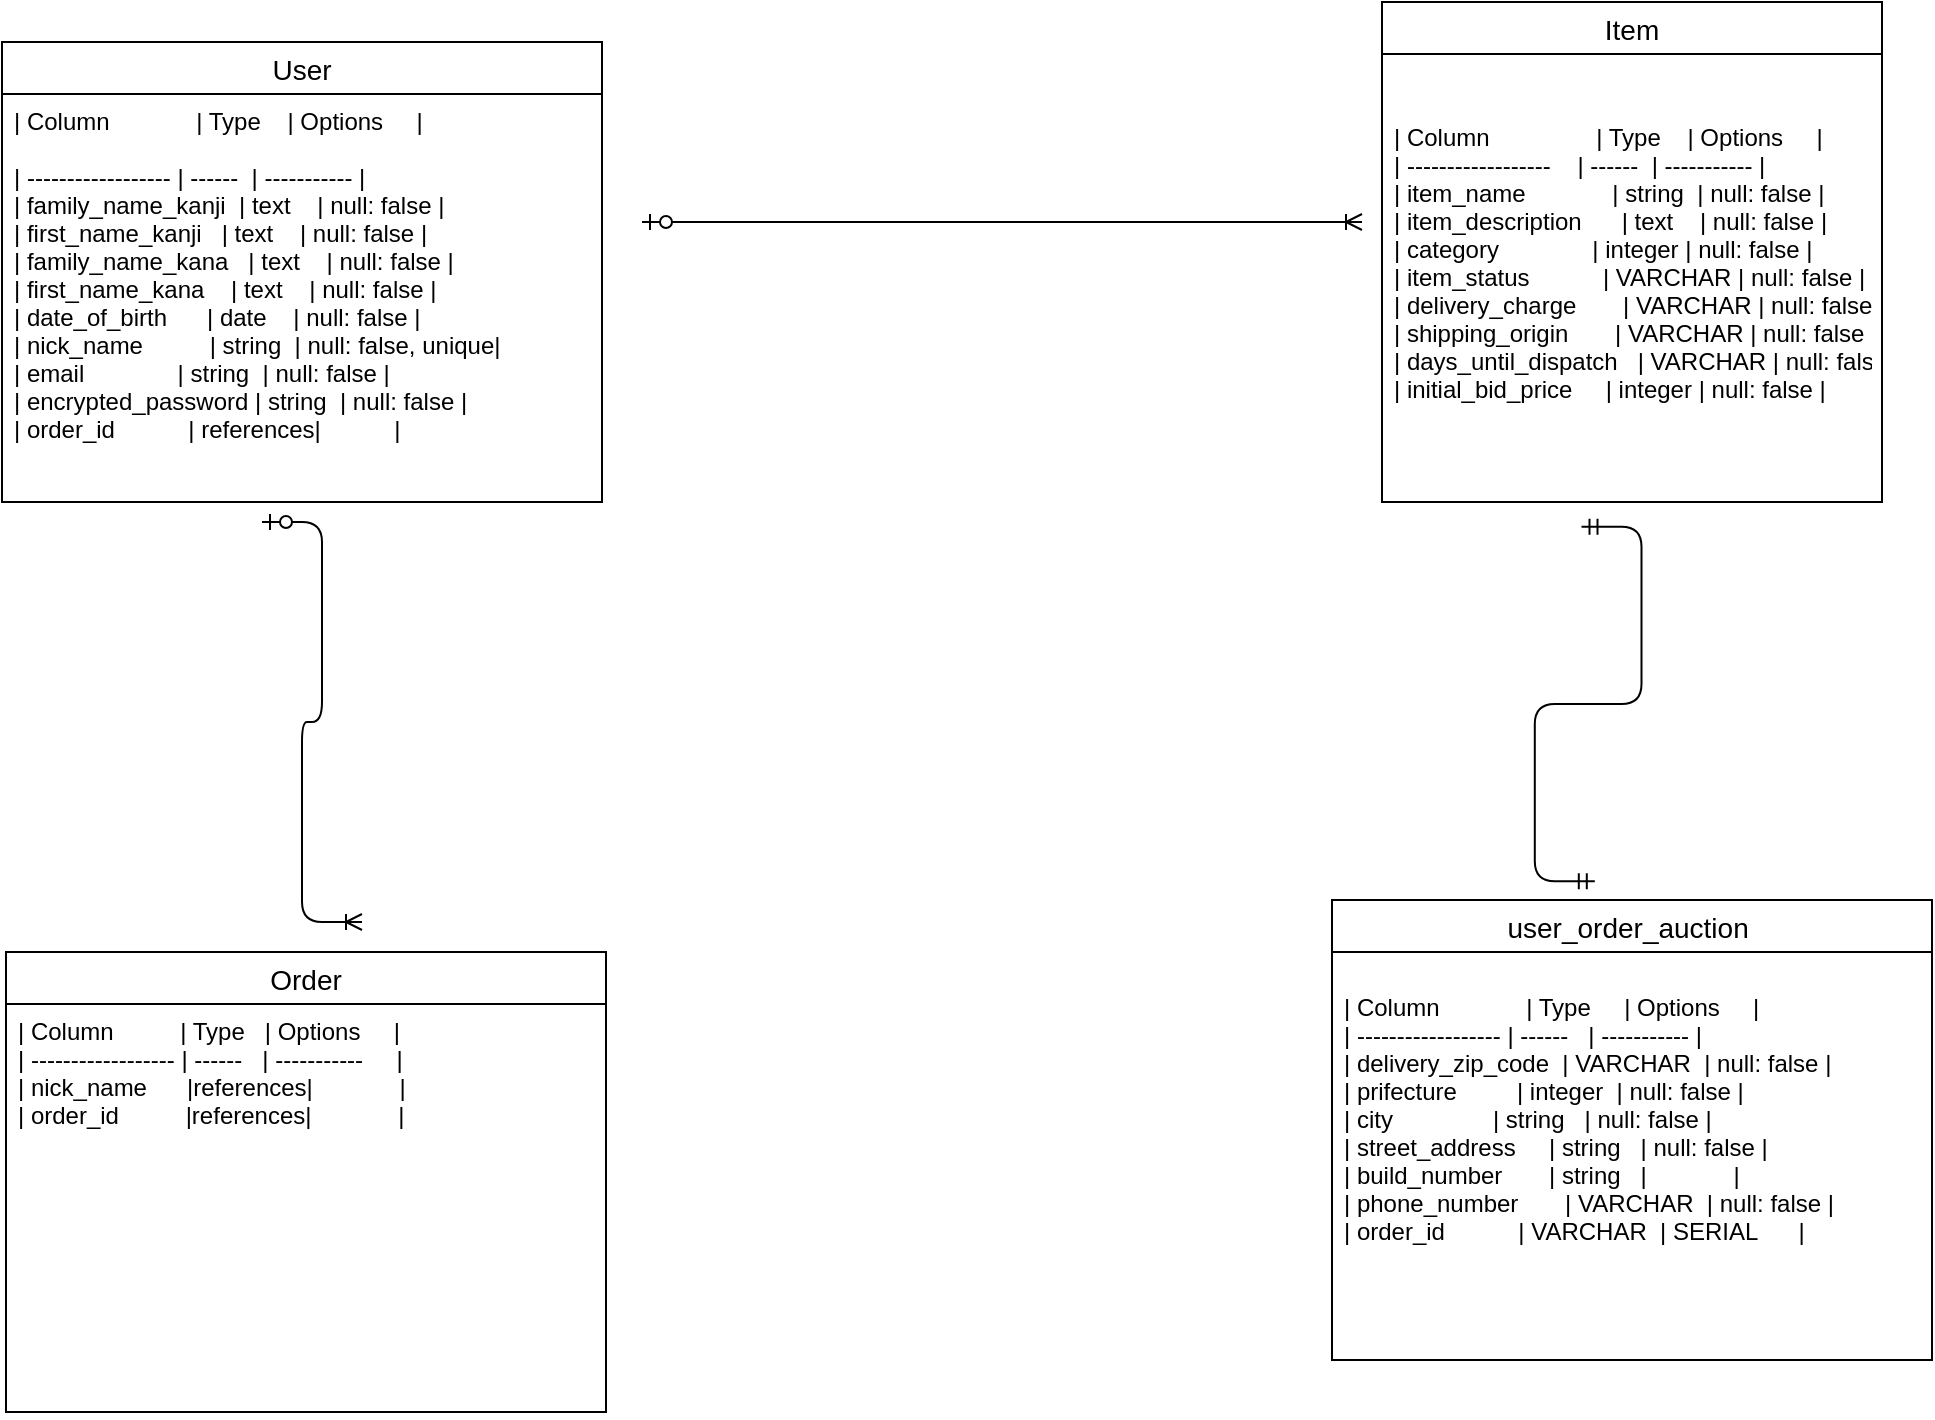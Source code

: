 <mxfile>
    <diagram id="fHEHaSDQHhRCbfdkMUWj" name="ページ1">
        <mxGraphModel dx="1245" dy="784" grid="1" gridSize="10" guides="1" tooltips="1" connect="1" arrows="1" fold="1" page="1" pageScale="1" pageWidth="827" pageHeight="1169" math="0" shadow="0">
            <root>
                <mxCell id="0"/>
                <mxCell id="1" parent="0"/>
                <mxCell id="2" value="User" style="swimlane;fontStyle=0;childLayout=stackLayout;horizontal=1;startSize=26;horizontalStack=0;resizeParent=1;resizeParentMax=0;resizeLast=0;collapsible=1;marginBottom=0;align=center;fontSize=14;" parent="1" vertex="1">
                    <mxGeometry x="50" y="130" width="300" height="230" as="geometry"/>
                </mxCell>
                <mxCell id="3" value="| Column             | Type    | Options     |&#10;&#10;| ------------------ | ------  | ----------- |&#10;| family_name_kanji  | text    | null: false |&#10;| first_name_kanji   | text    | null: false |&#10;| family_name_kana   | text    | null: false |&#10;| first_name_kana    | text    | null: false |&#10;| date_of_birth      | date    | null: false |&#10;| nick_name          | string  | null: false, unique|&#10;| email              | string  | null: false |&#10;| encrypted_password | string  | null: false |&#10;| order_id           | references|           |" style="text;strokeColor=none;fillColor=none;spacingLeft=4;spacingRight=4;overflow=hidden;rotatable=0;points=[[0,0.5],[1,0.5]];portConstraint=eastwest;fontSize=12;" parent="2" vertex="1">
                    <mxGeometry y="26" width="300" height="204" as="geometry"/>
                </mxCell>
                <mxCell id="18" value="" style="edgeStyle=entityRelationEdgeStyle;fontSize=12;html=1;endArrow=ERoneToMany;startArrow=ERzeroToOne;" parent="2" edge="1">
                    <mxGeometry width="100" height="100" relative="1" as="geometry">
                        <mxPoint x="130" y="240" as="sourcePoint"/>
                        <mxPoint x="180" y="440" as="targetPoint"/>
                    </mxGeometry>
                </mxCell>
                <mxCell id="6" value="Item" style="swimlane;fontStyle=0;childLayout=stackLayout;horizontal=1;startSize=26;horizontalStack=0;resizeParent=1;resizeParentMax=0;resizeLast=0;collapsible=1;marginBottom=0;align=center;fontSize=14;" parent="1" vertex="1">
                    <mxGeometry x="740" y="110" width="250" height="250" as="geometry"/>
                </mxCell>
                <mxCell id="7" value="&#10;&#10;| Column                | Type    | Options     |&#10;| ------------------    | ------  | ----------- |&#10;| item_name             | string  | null: false |&#10;| item_description      | text    | null: false |&#10;| category              | integer | null: false |&#10;| item_status           | VARCHAR | null: false |&#10;| delivery_charge       | VARCHAR | null: false |&#10;| shipping_origin       | VARCHAR | null: false |&#10;| days_until_dispatch   | VARCHAR | null: false |&#10;| initial_bid_price     | integer | null: false |" style="text;strokeColor=none;fillColor=none;spacingLeft=4;spacingRight=4;overflow=hidden;rotatable=0;points=[[0,0.5],[1,0.5]];portConstraint=eastwest;fontSize=12;" parent="6" vertex="1">
                    <mxGeometry y="26" width="250" height="224" as="geometry"/>
                </mxCell>
                <mxCell id="13" value="" style="edgeStyle=entityRelationEdgeStyle;fontSize=12;html=1;endArrow=ERoneToMany;startArrow=ERzeroToOne;entryX=-0.04;entryY=0.375;entryDx=0;entryDy=0;entryPerimeter=0;" parent="1" target="7" edge="1">
                    <mxGeometry width="100" height="100" relative="1" as="geometry">
                        <mxPoint x="370" y="220" as="sourcePoint"/>
                        <mxPoint x="520.3" y="218.73" as="targetPoint"/>
                    </mxGeometry>
                </mxCell>
                <mxCell id="14" value="Order" style="swimlane;fontStyle=0;childLayout=stackLayout;horizontal=1;startSize=26;horizontalStack=0;resizeParent=1;resizeParentMax=0;resizeLast=0;collapsible=1;marginBottom=0;align=center;fontSize=14;" parent="1" vertex="1">
                    <mxGeometry x="52" y="585" width="300" height="230" as="geometry"/>
                </mxCell>
                <mxCell id="57" value="| Column          | Type   | Options     |&#10;| ------------------ | ------   | -----------     |&#10;| nick_name      |references|             |&#10;| order_id          |references|             |" style="text;strokeColor=none;fillColor=none;spacingLeft=4;spacingRight=4;overflow=hidden;rotatable=0;points=[[0,0.5],[1,0.5]];portConstraint=eastwest;fontSize=12;" parent="14" vertex="1">
                    <mxGeometry y="26" width="300" height="204" as="geometry"/>
                </mxCell>
                <mxCell id="56" value="user_order_auction " style="swimlane;fontStyle=0;childLayout=stackLayout;horizontal=1;startSize=26;horizontalStack=0;resizeParent=1;resizeParentMax=0;resizeLast=0;collapsible=1;marginBottom=0;align=center;fontSize=14;" parent="1" vertex="1">
                    <mxGeometry x="715" y="559" width="300" height="230" as="geometry"/>
                </mxCell>
                <mxCell id="16" value="&#10;| Column             | Type     | Options     |&#10;| ------------------ | ------   | ----------- |&#10;| delivery_zip_code  | VARCHAR  | null: false |&#10;| prifecture         | integer  | null: false |&#10;| city               | string   | null: false |&#10;| street_address     | string   | null: false |&#10;| build_number       | string   |             |&#10;| phone_number       | VARCHAR  | null: false |&#10;| order_id           | VARCHAR  | SERIAL      |" style="text;strokeColor=none;fillColor=none;spacingLeft=4;spacingRight=4;overflow=hidden;rotatable=0;points=[[0,0.5],[1,0.5]];portConstraint=eastwest;fontSize=12;" parent="56" vertex="1">
                    <mxGeometry y="26" width="300" height="204" as="geometry"/>
                </mxCell>
                <mxCell id="61" value="" style="edgeStyle=entityRelationEdgeStyle;fontSize=12;html=1;endArrow=ERmandOne;startArrow=ERmandOne;exitX=0.399;exitY=1.055;exitDx=0;exitDy=0;exitPerimeter=0;entryX=0.438;entryY=-0.041;entryDx=0;entryDy=0;entryPerimeter=0;" parent="1" source="7" target="56" edge="1">
                    <mxGeometry width="100" height="100" relative="1" as="geometry">
                        <mxPoint x="400.0" y="290" as="sourcePoint"/>
                        <mxPoint x="720.0" y="670" as="targetPoint"/>
                    </mxGeometry>
                </mxCell>
            </root>
        </mxGraphModel>
    </diagram>
</mxfile>